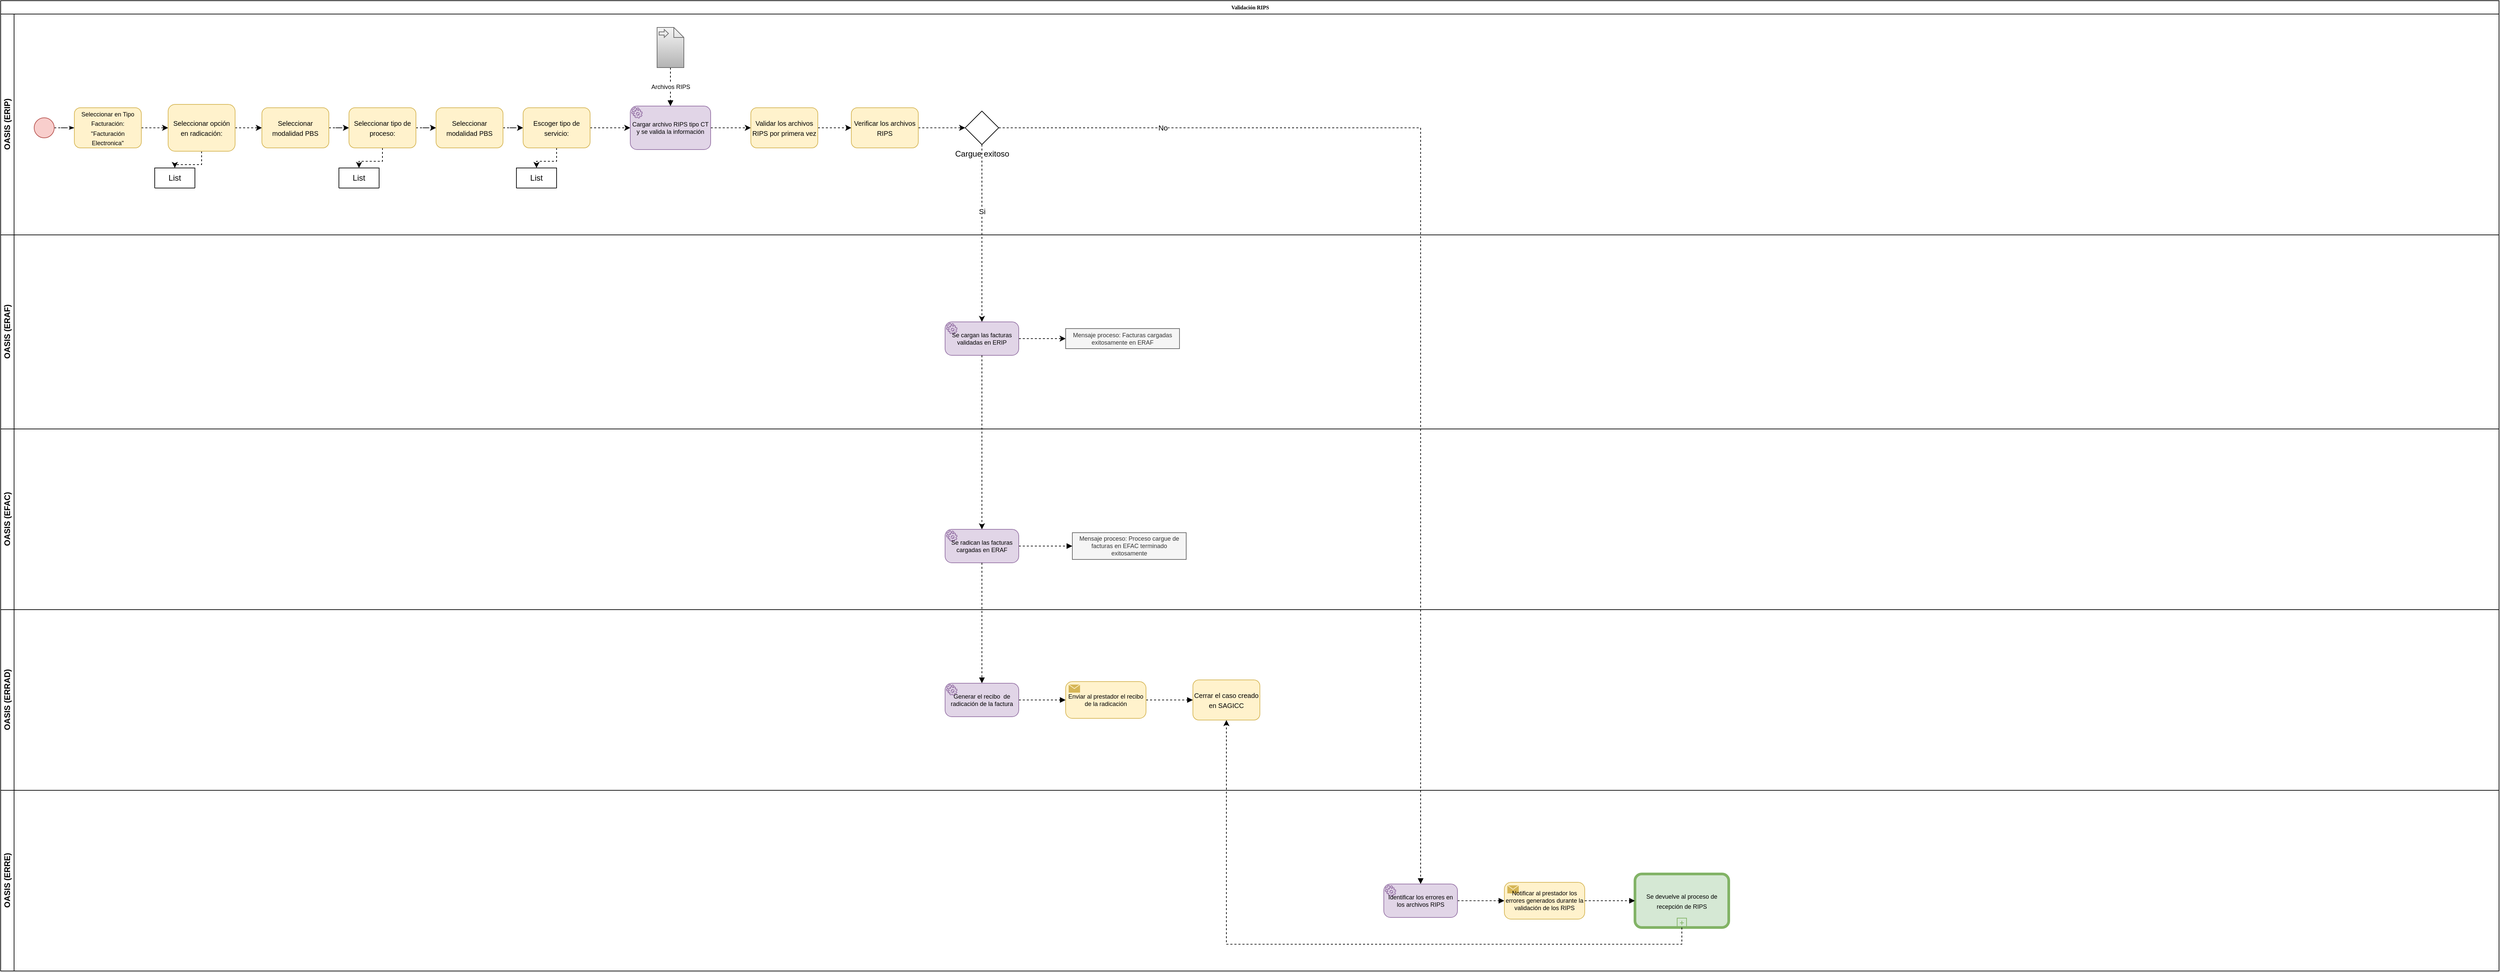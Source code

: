 <mxfile compressed="true" version="20.8.20" type="github"><diagram name="Validación de RIPS" id="c7488fd3-1785-93aa-aadb-54a6760d102a"><mxGraphModel dx="1387" dy="796" grid="1" gridSize="10" guides="1" tooltips="1" connect="1" arrows="1" fold="1" page="1" pageScale="1" pageWidth="4681" pageHeight="3300" background="none" math="0" shadow="0"><root><mxCell id="0"/><mxCell id="1" parent="0"/><mxCell id="2b4e8129b02d487f-1" value="Validación RIPS" style="swimlane;html=1;childLayout=stackLayout;horizontal=1;startSize=20;horizontalStack=0;rounded=0;shadow=0;labelBackgroundColor=none;strokeWidth=1;fontFamily=Verdana;fontSize=8;align=center;" parent="1" vertex="1"><mxGeometry x="10" y="10" width="3730" height="1450" as="geometry"/></mxCell><mxCell id="2b4e8129b02d487f-2" value="OASIS (ERIP)" style="swimlane;html=1;startSize=20;horizontal=0;" parent="2b4e8129b02d487f-1" vertex="1"><mxGeometry y="20" width="3730" height="330" as="geometry"/></mxCell><mxCell id="2b4e8129b02d487f-18" style="edgeStyle=orthogonalEdgeStyle;rounded=0;html=1;labelBackgroundColor=none;startArrow=none;startFill=0;startSize=5;endArrow=classicThin;endFill=1;endSize=5;jettySize=auto;orthogonalLoop=1;strokeWidth=1;fontFamily=Verdana;fontSize=8;dashed=1;exitX=1;exitY=0.5;exitDx=0;exitDy=0;" parent="2b4e8129b02d487f-2" source="2b4e8129b02d487f-5" target="2b4e8129b02d487f-6" edge="1"><mxGeometry relative="1" as="geometry"><mxPoint x="80" y="160" as="sourcePoint"/></mxGeometry></mxCell><mxCell id="2b4e8129b02d487f-5" value="" style="ellipse;whiteSpace=wrap;html=1;rounded=0;shadow=0;labelBackgroundColor=none;strokeWidth=1;fontFamily=Verdana;fontSize=8;align=center;fillColor=#f8cecc;strokeColor=#b85450;" parent="2b4e8129b02d487f-2" vertex="1"><mxGeometry x="50" y="155" width="30" height="30" as="geometry"/></mxCell><mxCell id="Vx50aO-jmptsuge46lNL-2" style="edgeStyle=orthogonalEdgeStyle;rounded=0;orthogonalLoop=1;jettySize=auto;html=1;dashed=1;fontFamily=Helvetica;fontSize=9;entryX=0;entryY=0.5;entryDx=0;entryDy=0;" parent="2b4e8129b02d487f-2" source="2b4e8129b02d487f-6" target="Vx50aO-jmptsuge46lNL-3" edge="1"><mxGeometry relative="1" as="geometry"><mxPoint x="270" y="160" as="targetPoint"/></mxGeometry></mxCell><mxCell id="2b4e8129b02d487f-6" value="&lt;font style=&quot;font-size: 9px;&quot;&gt;Seleccionar en Tipo Facturación:&lt;br style=&quot;&quot;&gt;&quot;Facturación Electronica&quot;&lt;/font&gt;" style="rounded=1;whiteSpace=wrap;html=1;shadow=0;labelBackgroundColor=none;strokeWidth=1;fontFamily=Helvetica;fontSize=12;align=center;fillColor=#fff2cc;strokeColor=#d6b656;" parent="2b4e8129b02d487f-2" vertex="1"><mxGeometry x="110" y="140" width="100" height="60" as="geometry"/></mxCell><mxCell id="Vx50aO-jmptsuge46lNL-5" style="edgeStyle=orthogonalEdgeStyle;rounded=0;orthogonalLoop=1;jettySize=auto;html=1;dashed=1;fontFamily=Helvetica;fontSize=9;startArrow=none;" parent="2b4e8129b02d487f-2" edge="1"><mxGeometry relative="1" as="geometry"><mxPoint x="380" y="275" as="targetPoint"/><mxPoint x="380" y="275" as="sourcePoint"/></mxGeometry></mxCell><mxCell id="Vx50aO-jmptsuge46lNL-16" style="edgeStyle=orthogonalEdgeStyle;rounded=0;orthogonalLoop=1;jettySize=auto;html=1;dashed=1;fontFamily=Helvetica;fontSize=9;" parent="2b4e8129b02d487f-2" source="Vx50aO-jmptsuge46lNL-3" target="Vx50aO-jmptsuge46lNL-11" edge="1"><mxGeometry relative="1" as="geometry"/></mxCell><mxCell id="Qf04M64RglZdBMEQzayg-21" style="edgeStyle=orthogonalEdgeStyle;rounded=0;orthogonalLoop=1;jettySize=auto;html=1;entryX=0.5;entryY=0;entryDx=0;entryDy=0;dashed=1;" parent="2b4e8129b02d487f-2" source="Vx50aO-jmptsuge46lNL-3" target="Qf04M64RglZdBMEQzayg-17" edge="1"><mxGeometry relative="1" as="geometry"/></mxCell><mxCell id="Vx50aO-jmptsuge46lNL-3" value="&lt;font size=&quot;1&quot;&gt;Seleccionar opción en radicación:&lt;br&gt;&lt;/font&gt;" style="rounded=1;whiteSpace=wrap;html=1;shadow=0;labelBackgroundColor=none;strokeWidth=1;fontFamily=Helvetica;fontSize=12;align=center;fillColor=#fff2cc;strokeColor=#d6b656;" parent="2b4e8129b02d487f-2" vertex="1"><mxGeometry x="250" y="135" width="100" height="70" as="geometry"/></mxCell><mxCell id="Qf04M64RglZdBMEQzayg-46" style="edgeStyle=orthogonalEdgeStyle;rounded=0;orthogonalLoop=1;jettySize=auto;html=1;dashed=1;" parent="2b4e8129b02d487f-2" source="Vx50aO-jmptsuge46lNL-6" target="Vx50aO-jmptsuge46lNL-8" edge="1"><mxGeometry relative="1" as="geometry"/></mxCell><mxCell id="Vx50aO-jmptsuge46lNL-6" value="&lt;font size=&quot;1&quot;&gt;Seleccionar modalidad PBS&lt;/font&gt;" style="rounded=1;whiteSpace=wrap;html=1;shadow=0;labelBackgroundColor=none;strokeWidth=1;fontFamily=Helvetica;fontSize=12;align=center;fillColor=#fff2cc;strokeColor=#d6b656;" parent="2b4e8129b02d487f-2" vertex="1"><mxGeometry x="650" y="140" width="100" height="60" as="geometry"/></mxCell><mxCell id="Qf04M64RglZdBMEQzayg-14" style="edgeStyle=orthogonalEdgeStyle;rounded=0;orthogonalLoop=1;jettySize=auto;html=1;entryX=0.5;entryY=0;entryDx=0;entryDy=0;dashed=1;" parent="2b4e8129b02d487f-2" source="Vx50aO-jmptsuge46lNL-8" target="Qf04M64RglZdBMEQzayg-1" edge="1"><mxGeometry relative="1" as="geometry"/></mxCell><mxCell id="Qf04M64RglZdBMEQzayg-50" style="edgeStyle=orthogonalEdgeStyle;rounded=0;orthogonalLoop=1;jettySize=auto;html=1;entryX=0;entryY=0.5;entryDx=0;entryDy=0;entryPerimeter=0;dashed=1;" parent="2b4e8129b02d487f-2" source="Vx50aO-jmptsuge46lNL-8" target="Vx50aO-jmptsuge46lNL-10" edge="1"><mxGeometry relative="1" as="geometry"/></mxCell><mxCell id="Vx50aO-jmptsuge46lNL-8" value="&lt;font size=&quot;1&quot;&gt;Escoger tipo de servicio:&lt;br&gt;&lt;/font&gt;&lt;blockquote style=&quot;margin: 0 0 0 40px; border: none; padding: 0px;&quot;&gt;&lt;/blockquote&gt;&lt;blockquote style=&quot;margin: 0 0 0 40px; border: none; padding: 0px;&quot;&gt;&lt;/blockquote&gt;&lt;blockquote style=&quot;margin: 0 0 0 40px; border: none; padding: 0px;&quot;&gt;&lt;/blockquote&gt;&lt;blockquote style=&quot;margin: 0 0 0 40px; border: none; padding: 0px;&quot;&gt;&lt;/blockquote&gt;&lt;blockquote style=&quot;margin: 0 0 0 40px; border: none; padding: 0px;&quot;&gt;&lt;/blockquote&gt;" style="rounded=1;whiteSpace=wrap;html=1;shadow=0;labelBackgroundColor=none;strokeWidth=1;fontFamily=Helvetica;fontSize=12;align=center;fillColor=#fff2cc;strokeColor=#d6b656;" parent="2b4e8129b02d487f-2" vertex="1"><mxGeometry x="780" y="140" width="100" height="60" as="geometry"/></mxCell><mxCell id="Qf04M64RglZdBMEQzayg-51" style="edgeStyle=orthogonalEdgeStyle;rounded=0;orthogonalLoop=1;jettySize=auto;html=1;entryX=0;entryY=0.5;entryDx=0;entryDy=0;dashed=1;" parent="2b4e8129b02d487f-2" source="Vx50aO-jmptsuge46lNL-10" target="Qf04M64RglZdBMEQzayg-36" edge="1"><mxGeometry relative="1" as="geometry"><mxPoint x="1100" y="170" as="targetPoint"/></mxGeometry></mxCell><mxCell id="Vx50aO-jmptsuge46lNL-10" value="Cargar archivo RIPS tipo CT y se valida la información" style="points=[[0.25,0,0],[0.5,0,0],[0.75,0,0],[1,0.25,0],[1,0.5,0],[1,0.75,0],[0.75,1,0],[0.5,1,0],[0.25,1,0],[0,0.75,0],[0,0.5,0],[0,0.25,0]];shape=mxgraph.bpmn.task;whiteSpace=wrap;rectStyle=rounded;size=10;html=1;taskMarker=service;fontFamily=Helvetica;fontSize=9;fillColor=#e1d5e7;strokeColor=#9673a6;" parent="2b4e8129b02d487f-2" vertex="1"><mxGeometry x="940" y="137.5" width="120" height="65" as="geometry"/></mxCell><mxCell id="Vx50aO-jmptsuge46lNL-17" style="edgeStyle=orthogonalEdgeStyle;rounded=0;orthogonalLoop=1;jettySize=auto;html=1;entryX=0;entryY=0.5;entryDx=0;entryDy=0;dashed=1;fontFamily=Helvetica;fontSize=9;" parent="2b4e8129b02d487f-2" source="Vx50aO-jmptsuge46lNL-11" target="Vx50aO-jmptsuge46lNL-27" edge="1"><mxGeometry relative="1" as="geometry"><mxPoint x="640" y="170" as="targetPoint"/></mxGeometry></mxCell><mxCell id="Vx50aO-jmptsuge46lNL-11" value="&lt;font size=&quot;1&quot;&gt;Seleccionar modalidad PBS&lt;/font&gt;" style="rounded=1;whiteSpace=wrap;html=1;shadow=0;labelBackgroundColor=none;strokeWidth=1;fontFamily=Helvetica;fontSize=12;align=center;fillColor=#fff2cc;strokeColor=#d6b656;" parent="2b4e8129b02d487f-2" vertex="1"><mxGeometry x="390" y="140" width="100" height="60" as="geometry"/></mxCell><mxCell id="Qf04M64RglZdBMEQzayg-30" style="edgeStyle=orthogonalEdgeStyle;rounded=0;orthogonalLoop=1;jettySize=auto;html=1;dashed=1;" parent="2b4e8129b02d487f-2" source="Vx50aO-jmptsuge46lNL-27" target="Qf04M64RglZdBMEQzayg-22" edge="1"><mxGeometry relative="1" as="geometry"/></mxCell><mxCell id="Qf04M64RglZdBMEQzayg-45" style="edgeStyle=orthogonalEdgeStyle;rounded=0;orthogonalLoop=1;jettySize=auto;html=1;exitX=1;exitY=0.5;exitDx=0;exitDy=0;dashed=1;" parent="2b4e8129b02d487f-2" source="Vx50aO-jmptsuge46lNL-27" target="Vx50aO-jmptsuge46lNL-6" edge="1"><mxGeometry relative="1" as="geometry"/></mxCell><mxCell id="Vx50aO-jmptsuge46lNL-27" value="&lt;font size=&quot;1&quot;&gt;Seleccionar tipo de proceso:&lt;/font&gt;" style="rounded=1;whiteSpace=wrap;html=1;shadow=0;labelBackgroundColor=none;strokeWidth=1;fontFamily=Helvetica;fontSize=12;align=center;fillColor=#fff2cc;strokeColor=#d6b656;" parent="2b4e8129b02d487f-2" vertex="1"><mxGeometry x="520" y="140" width="100" height="60" as="geometry"/></mxCell><mxCell id="Qf04M64RglZdBMEQzayg-1" value="List" style="swimlane;fontStyle=0;childLayout=stackLayout;horizontal=1;startSize=30;horizontalStack=0;resizeParent=1;resizeParentMax=0;resizeLast=0;collapsible=1;marginBottom=0;whiteSpace=wrap;html=1;" parent="2b4e8129b02d487f-2" vertex="1" collapsed="1"><mxGeometry x="770" y="230" width="60" height="30" as="geometry"><mxRectangle x="770" y="280" width="120" height="240" as="alternateBounds"/></mxGeometry></mxCell><mxCell id="Qf04M64RglZdBMEQzayg-2" value="Urgencias" style="text;strokeColor=none;fillColor=none;align=left;verticalAlign=middle;spacingLeft=4;spacingRight=4;overflow=hidden;points=[[0,0.5],[1,0.5]];portConstraint=eastwest;rotatable=0;whiteSpace=wrap;html=1;" parent="Qf04M64RglZdBMEQzayg-1" vertex="1"><mxGeometry y="30" width="120" height="30" as="geometry"/></mxCell><mxCell id="Qf04M64RglZdBMEQzayg-3" value="Hospitalización" style="text;strokeColor=none;fillColor=none;align=left;verticalAlign=middle;spacingLeft=4;spacingRight=4;overflow=hidden;points=[[0,0.5],[1,0.5]];portConstraint=eastwest;rotatable=0;whiteSpace=wrap;html=1;" parent="Qf04M64RglZdBMEQzayg-1" vertex="1"><mxGeometry y="60" width="120" height="30" as="geometry"/></mxCell><mxCell id="Qf04M64RglZdBMEQzayg-4" value="Ambulatorio" style="text;strokeColor=none;fillColor=none;align=left;verticalAlign=middle;spacingLeft=4;spacingRight=4;overflow=hidden;points=[[0,0.5],[1,0.5]];portConstraint=eastwest;rotatable=0;whiteSpace=wrap;html=1;" parent="Qf04M64RglZdBMEQzayg-1" vertex="1"><mxGeometry y="90" width="120" height="30" as="geometry"/></mxCell><mxCell id="Qf04M64RglZdBMEQzayg-13" value="UCI" style="text;strokeColor=none;fillColor=none;align=left;verticalAlign=middle;spacingLeft=4;spacingRight=4;overflow=hidden;points=[[0,0.5],[1,0.5]];portConstraint=eastwest;rotatable=0;whiteSpace=wrap;html=1;" parent="Qf04M64RglZdBMEQzayg-1" vertex="1"><mxGeometry y="120" width="120" height="30" as="geometry"/></mxCell><mxCell id="Qf04M64RglZdBMEQzayg-12" value="Unificada" style="text;strokeColor=none;fillColor=none;align=left;verticalAlign=middle;spacingLeft=4;spacingRight=4;overflow=hidden;points=[[0,0.5],[1,0.5]];portConstraint=eastwest;rotatable=0;whiteSpace=wrap;html=1;" parent="Qf04M64RglZdBMEQzayg-1" vertex="1"><mxGeometry y="150" width="120" height="30" as="geometry"/></mxCell><mxCell id="Qf04M64RglZdBMEQzayg-11" value="Domiciliario" style="text;strokeColor=none;fillColor=none;align=left;verticalAlign=middle;spacingLeft=4;spacingRight=4;overflow=hidden;points=[[0,0.5],[1,0.5]];portConstraint=eastwest;rotatable=0;whiteSpace=wrap;html=1;" parent="Qf04M64RglZdBMEQzayg-1" vertex="1"><mxGeometry y="180" width="120" height="30" as="geometry"/></mxCell><mxCell id="Qf04M64RglZdBMEQzayg-10" value="Canastas" style="text;strokeColor=none;fillColor=none;align=left;verticalAlign=middle;spacingLeft=4;spacingRight=4;overflow=hidden;points=[[0,0.5],[1,0.5]];portConstraint=eastwest;rotatable=0;whiteSpace=wrap;html=1;" parent="Qf04M64RglZdBMEQzayg-1" vertex="1"><mxGeometry y="210" width="120" height="30" as="geometry"/></mxCell><mxCell id="Qf04M64RglZdBMEQzayg-17" value="List" style="swimlane;fontStyle=0;childLayout=stackLayout;horizontal=1;startSize=30;horizontalStack=0;resizeParent=1;resizeParentMax=0;resizeLast=0;collapsible=1;marginBottom=0;whiteSpace=wrap;html=1;" parent="2b4e8129b02d487f-2" vertex="1" collapsed="1"><mxGeometry x="230" y="230" width="60" height="30" as="geometry"><mxRectangle x="230" y="280" width="140" height="120" as="alternateBounds"/></mxGeometry></mxCell><mxCell id="Qf04M64RglZdBMEQzayg-18" value="OFICINA NO VISADA" style="text;strokeColor=none;fillColor=none;align=left;verticalAlign=middle;spacingLeft=4;spacingRight=4;overflow=hidden;points=[[0,0.5],[1,0.5]];portConstraint=eastwest;rotatable=0;whiteSpace=wrap;html=1;" parent="Qf04M64RglZdBMEQzayg-17" vertex="1"><mxGeometry y="30" width="140" height="30" as="geometry"/></mxCell><mxCell id="Qf04M64RglZdBMEQzayg-19" value="OFICINA" style="text;strokeColor=none;fillColor=none;align=left;verticalAlign=middle;spacingLeft=4;spacingRight=4;overflow=hidden;points=[[0,0.5],[1,0.5]];portConstraint=eastwest;rotatable=0;whiteSpace=wrap;html=1;" parent="Qf04M64RglZdBMEQzayg-17" vertex="1"><mxGeometry y="60" width="140" height="30" as="geometry"/></mxCell><mxCell id="Qf04M64RglZdBMEQzayg-20" value="FACTURA NO VISADA" style="text;strokeColor=none;fillColor=none;align=left;verticalAlign=middle;spacingLeft=4;spacingRight=4;overflow=hidden;points=[[0,0.5],[1,0.5]];portConstraint=eastwest;rotatable=0;whiteSpace=wrap;html=1;" parent="Qf04M64RglZdBMEQzayg-17" vertex="1"><mxGeometry y="90" width="140" height="30" as="geometry"/></mxCell><mxCell id="Qf04M64RglZdBMEQzayg-22" value="List" style="swimlane;fontStyle=0;childLayout=stackLayout;horizontal=1;startSize=30;horizontalStack=0;resizeParent=1;resizeParentMax=0;resizeLast=0;collapsible=1;marginBottom=0;whiteSpace=wrap;html=1;" parent="2b4e8129b02d487f-2" vertex="1" collapsed="1"><mxGeometry x="505" y="230" width="60" height="30" as="geometry"><mxRectangle x="505" y="280" width="130" height="150" as="alternateBounds"/></mxGeometry></mxCell><mxCell id="Qf04M64RglZdBMEQzayg-23" value="PRIMERA VEZ" style="text;strokeColor=none;fillColor=none;align=left;verticalAlign=middle;spacingLeft=4;spacingRight=4;overflow=hidden;points=[[0,0.5],[1,0.5]];portConstraint=eastwest;rotatable=0;whiteSpace=wrap;html=1;" parent="Qf04M64RglZdBMEQzayg-22" vertex="1"><mxGeometry y="30" width="130" height="30" as="geometry"/></mxCell><mxCell id="Qf04M64RglZdBMEQzayg-24" value="VERIFICACIÓN" style="text;strokeColor=none;fillColor=none;align=left;verticalAlign=middle;spacingLeft=4;spacingRight=4;overflow=hidden;points=[[0,0.5],[1,0.5]];portConstraint=eastwest;rotatable=0;whiteSpace=wrap;html=1;" parent="Qf04M64RglZdBMEQzayg-22" vertex="1"><mxGeometry y="60" width="130" height="30" as="geometry"/></mxCell><mxCell id="Qf04M64RglZdBMEQzayg-25" value="DEVOLUCIÓN" style="text;strokeColor=none;fillColor=none;align=left;verticalAlign=middle;spacingLeft=4;spacingRight=4;overflow=hidden;points=[[0,0.5],[1,0.5]];portConstraint=eastwest;rotatable=0;whiteSpace=wrap;html=1;" parent="Qf04M64RglZdBMEQzayg-22" vertex="1"><mxGeometry y="90" width="130" height="30" as="geometry"/></mxCell><mxCell id="Qf04M64RglZdBMEQzayg-26" value="ANTICIPO" style="text;strokeColor=none;fillColor=none;align=left;verticalAlign=middle;spacingLeft=4;spacingRight=4;overflow=hidden;points=[[0,0.5],[1,0.5]];portConstraint=eastwest;rotatable=0;whiteSpace=wrap;html=1;" parent="Qf04M64RglZdBMEQzayg-22" vertex="1"><mxGeometry y="120" width="130" height="30" as="geometry"/></mxCell><mxCell id="2cUvuNb6GvdLBNsSZaEv-6" style="edgeStyle=orthogonalEdgeStyle;rounded=0;orthogonalLoop=1;jettySize=auto;html=1;dashed=1;strokeColor=default;startArrow=none;startFill=0;endArrow=classic;endFill=1;" edge="1" parent="2b4e8129b02d487f-2" source="Qf04M64RglZdBMEQzayg-36" target="Qf04M64RglZdBMEQzayg-43"><mxGeometry relative="1" as="geometry"/></mxCell><mxCell id="Qf04M64RglZdBMEQzayg-36" value="&lt;font size=&quot;1&quot;&gt;Validar los archivos RIPS por primera vez&lt;/font&gt;" style="rounded=1;whiteSpace=wrap;html=1;shadow=0;labelBackgroundColor=none;strokeWidth=1;fontFamily=Helvetica;fontSize=12;align=center;fillColor=#fff2cc;strokeColor=#d6b656;" parent="2b4e8129b02d487f-2" vertex="1"><mxGeometry x="1120" y="140" width="100" height="60" as="geometry"/></mxCell><mxCell id="2cUvuNb6GvdLBNsSZaEv-7" style="edgeStyle=orthogonalEdgeStyle;rounded=0;orthogonalLoop=1;jettySize=auto;html=1;dashed=1;strokeColor=default;startArrow=none;startFill=0;endArrow=classic;endFill=1;entryX=0;entryY=0.5;entryDx=0;entryDy=0;entryPerimeter=0;" edge="1" parent="2b4e8129b02d487f-2" source="Qf04M64RglZdBMEQzayg-43" target="Qf04M64RglZdBMEQzayg-53"><mxGeometry relative="1" as="geometry"><mxPoint x="1430" y="170" as="targetPoint"/></mxGeometry></mxCell><mxCell id="Qf04M64RglZdBMEQzayg-43" value="&lt;font size=&quot;1&quot;&gt;Verificar los archivos RIPS&lt;/font&gt;" style="rounded=1;whiteSpace=wrap;html=1;shadow=0;labelBackgroundColor=none;strokeWidth=1;fontFamily=Helvetica;fontSize=12;align=center;fillColor=#fff2cc;strokeColor=#d6b656;" parent="2b4e8129b02d487f-2" vertex="1"><mxGeometry x="1270" y="140" width="100" height="60" as="geometry"/></mxCell><mxCell id="Qf04M64RglZdBMEQzayg-53" value="Cargue exitoso" style="points=[[0.25,0.25,0],[0.5,0,0],[0.75,0.25,0],[1,0.5,0],[0.75,0.75,0],[0.5,1,0],[0.25,0.75,0],[0,0.5,0]];shape=mxgraph.bpmn.gateway2;html=1;verticalLabelPosition=bottom;labelBackgroundColor=#ffffff;verticalAlign=top;align=center;perimeter=rhombusPerimeter;outlineConnect=0;outline=none;symbol=none;" parent="2b4e8129b02d487f-2" vertex="1"><mxGeometry x="1440" y="145" width="50" height="50" as="geometry"/></mxCell><mxCell id="Qf04M64RglZdBMEQzayg-87" value="Archivos RIPS" style="edgeStyle=orthogonalEdgeStyle;rounded=0;orthogonalLoop=1;jettySize=auto;html=1;dashed=1;fontSize=9;endArrow=block;endFill=1;" parent="2b4e8129b02d487f-2" source="Qf04M64RglZdBMEQzayg-86" target="Vx50aO-jmptsuge46lNL-10" edge="1"><mxGeometry relative="1" as="geometry"/></mxCell><mxCell id="Qf04M64RglZdBMEQzayg-86" value="" style="shape=mxgraph.bpmn.data;labelPosition=center;verticalLabelPosition=bottom;align=center;verticalAlign=top;whiteSpace=wrap;size=15;html=1;bpmnTransferType=input;fontSize=9;fillColor=#f5f5f5;gradientColor=#b3b3b3;strokeColor=#666666;" parent="2b4e8129b02d487f-2" vertex="1"><mxGeometry x="980" y="20" width="40" height="60" as="geometry"/></mxCell><mxCell id="Qf04M64RglZdBMEQzayg-54" style="edgeStyle=orthogonalEdgeStyle;rounded=0;orthogonalLoop=1;jettySize=auto;html=1;dashed=1;" parent="2b4e8129b02d487f-1" source="Qf04M64RglZdBMEQzayg-53" target="Vx50aO-jmptsuge46lNL-38" edge="1"><mxGeometry relative="1" as="geometry"><mxPoint x="1485" y="460" as="targetPoint"/></mxGeometry></mxCell><mxCell id="Qf04M64RglZdBMEQzayg-56" value="Si" style="edgeLabel;html=1;align=center;verticalAlign=middle;resizable=0;points=[];" parent="Qf04M64RglZdBMEQzayg-54" vertex="1" connectable="0"><mxGeometry x="-0.248" y="3" relative="1" as="geometry"><mxPoint x="-3" as="offset"/></mxGeometry></mxCell><mxCell id="Vx50aO-jmptsuge46lNL-34" value="&lt;font style=&quot;font-size: 12px;&quot;&gt;OASIS (ERAF)&lt;/font&gt;" style="swimlane;startSize=20;horizontal=0;html=1;fontFamily=Helvetica;fontSize=9;" parent="2b4e8129b02d487f-1" vertex="1"><mxGeometry y="350" width="3730" height="290" as="geometry"/></mxCell><mxCell id="2cUvuNb6GvdLBNsSZaEv-9" style="edgeStyle=orthogonalEdgeStyle;rounded=0;orthogonalLoop=1;jettySize=auto;html=1;dashed=1;strokeColor=default;startArrow=none;startFill=0;endArrow=classic;endFill=1;" edge="1" parent="Vx50aO-jmptsuge46lNL-34" source="Vx50aO-jmptsuge46lNL-38" target="Vx50aO-jmptsuge46lNL-54"><mxGeometry relative="1" as="geometry"/></mxCell><mxCell id="Vx50aO-jmptsuge46lNL-38" value="Se cargan las facturas validadas en ERIP" style="points=[[0.25,0,0],[0.5,0,0],[0.75,0,0],[1,0.25,0],[1,0.5,0],[1,0.75,0],[0.75,1,0],[0.5,1,0],[0.25,1,0],[0,0.75,0],[0,0.5,0],[0,0.25,0]];shape=mxgraph.bpmn.task;whiteSpace=wrap;rectStyle=rounded;size=10;html=1;taskMarker=service;fontFamily=Helvetica;fontSize=9;fillColor=#e1d5e7;strokeColor=#9673a6;" parent="Vx50aO-jmptsuge46lNL-34" vertex="1"><mxGeometry x="1410" y="130" width="110" height="50" as="geometry"/></mxCell><mxCell id="Vx50aO-jmptsuge46lNL-54" value="Mensaje proceso: Facturas cargadas exitosamente en ERAF" style="text;html=1;align=center;verticalAlign=middle;whiteSpace=wrap;rounded=0;fontSize=9;fontFamily=Helvetica;fillColor=#f5f5f5;fontColor=#333333;strokeColor=#666666;" parent="Vx50aO-jmptsuge46lNL-34" vertex="1"><mxGeometry x="1590" y="140" width="170" height="30" as="geometry"/></mxCell><mxCell id="Vx50aO-jmptsuge46lNL-35" value="&lt;font style=&quot;font-size: 12px;&quot;&gt;OASIS (EFAC)&lt;/font&gt;" style="swimlane;startSize=20;horizontal=0;html=1;fontFamily=Helvetica;fontSize=9;" parent="2b4e8129b02d487f-1" vertex="1"><mxGeometry y="640" width="3730" height="270" as="geometry"/></mxCell><mxCell id="Qf04M64RglZdBMEQzayg-66" style="edgeStyle=orthogonalEdgeStyle;rounded=0;orthogonalLoop=1;jettySize=auto;html=1;dashed=1;fontSize=9;endArrow=block;endFill=1;" parent="Vx50aO-jmptsuge46lNL-35" source="Qf04M64RglZdBMEQzayg-60" target="Qf04M64RglZdBMEQzayg-65" edge="1"><mxGeometry relative="1" as="geometry"/></mxCell><mxCell id="Qf04M64RglZdBMEQzayg-60" value="Se radican las facturas cargadas en ERAF" style="points=[[0.25,0,0],[0.5,0,0],[0.75,0,0],[1,0.25,0],[1,0.5,0],[1,0.75,0],[0.75,1,0],[0.5,1,0],[0.25,1,0],[0,0.75,0],[0,0.5,0],[0,0.25,0]];shape=mxgraph.bpmn.task;whiteSpace=wrap;rectStyle=rounded;size=10;html=1;taskMarker=service;fontFamily=Helvetica;fontSize=9;fillColor=#e1d5e7;strokeColor=#9673a6;" parent="Vx50aO-jmptsuge46lNL-35" vertex="1"><mxGeometry x="1410" y="150" width="110" height="50" as="geometry"/></mxCell><mxCell id="Qf04M64RglZdBMEQzayg-65" value="Mensaje proceso: Proceso cargue de facturas en EFAC terminado exitosamente" style="text;html=1;align=center;verticalAlign=middle;whiteSpace=wrap;rounded=0;fontSize=9;fontFamily=Helvetica;fillColor=#f5f5f5;fontColor=#333333;strokeColor=#666666;" parent="Vx50aO-jmptsuge46lNL-35" vertex="1"><mxGeometry x="1600" y="155" width="170" height="40" as="geometry"/></mxCell><mxCell id="2cUvuNb6GvdLBNsSZaEv-8" style="edgeStyle=orthogonalEdgeStyle;rounded=0;orthogonalLoop=1;jettySize=auto;html=1;dashed=1;strokeColor=default;startArrow=none;startFill=0;endArrow=classic;endFill=1;" edge="1" parent="2b4e8129b02d487f-1" source="Vx50aO-jmptsuge46lNL-38" target="Qf04M64RglZdBMEQzayg-60"><mxGeometry relative="1" as="geometry"/></mxCell><mxCell id="Qf04M64RglZdBMEQzayg-94" style="edgeStyle=orthogonalEdgeStyle;rounded=0;orthogonalLoop=1;jettySize=auto;html=1;dashed=1;fontSize=9;endArrow=block;endFill=1;entryX=0.5;entryY=0;entryDx=0;entryDy=0;entryPerimeter=0;" parent="2b4e8129b02d487f-1" source="Qf04M64RglZdBMEQzayg-53" target="Qf04M64RglZdBMEQzayg-82" edge="1"><mxGeometry relative="1" as="geometry"><mxPoint x="2125" y="1530" as="targetPoint"/></mxGeometry></mxCell><mxCell id="2cUvuNb6GvdLBNsSZaEv-5" value="No" style="edgeLabel;html=1;align=center;verticalAlign=middle;resizable=0;points=[];" vertex="1" connectable="0" parent="Qf04M64RglZdBMEQzayg-94"><mxGeometry x="-0.722" relative="1" as="geometry"><mxPoint as="offset"/></mxGeometry></mxCell><mxCell id="Qf04M64RglZdBMEQzayg-71" style="edgeStyle=orthogonalEdgeStyle;rounded=0;orthogonalLoop=1;jettySize=auto;html=1;dashed=1;fontSize=9;endArrow=block;endFill=1;entryX=0.5;entryY=0;entryDx=0;entryDy=0;entryPerimeter=0;" parent="2b4e8129b02d487f-1" source="Qf04M64RglZdBMEQzayg-60" target="Qf04M64RglZdBMEQzayg-69" edge="1"><mxGeometry relative="1" as="geometry"><mxPoint x="1665" y="900" as="targetPoint"/></mxGeometry></mxCell><mxCell id="Qf04M64RglZdBMEQzayg-67" value="&lt;font style=&quot;font-size: 12px;&quot;&gt;OASIS (ERRAD)&lt;/font&gt;" style="swimlane;startSize=20;horizontal=0;html=1;fontFamily=Helvetica;fontSize=9;" parent="2b4e8129b02d487f-1" vertex="1"><mxGeometry y="910" width="3730" height="270" as="geometry"/></mxCell><mxCell id="Qf04M64RglZdBMEQzayg-75" style="edgeStyle=orthogonalEdgeStyle;rounded=0;orthogonalLoop=1;jettySize=auto;html=1;entryX=0;entryY=0.5;entryDx=0;entryDy=0;entryPerimeter=0;dashed=1;fontSize=9;endArrow=block;endFill=1;" parent="Qf04M64RglZdBMEQzayg-67" source="Qf04M64RglZdBMEQzayg-69" target="Qf04M64RglZdBMEQzayg-74" edge="1"><mxGeometry relative="1" as="geometry"/></mxCell><mxCell id="Qf04M64RglZdBMEQzayg-69" value="Generar el recibo&amp;nbsp; de radicación de la factura" style="points=[[0.25,0,0],[0.5,0,0],[0.75,0,0],[1,0.25,0],[1,0.5,0],[1,0.75,0],[0.75,1,0],[0.5,1,0],[0.25,1,0],[0,0.75,0],[0,0.5,0],[0,0.25,0]];shape=mxgraph.bpmn.task;whiteSpace=wrap;rectStyle=rounded;size=10;html=1;taskMarker=service;fontFamily=Helvetica;fontSize=9;fillColor=#e1d5e7;strokeColor=#9673a6;" parent="Qf04M64RglZdBMEQzayg-67" vertex="1"><mxGeometry x="1410" y="110" width="110" height="50" as="geometry"/></mxCell><mxCell id="Qf04M64RglZdBMEQzayg-78" style="edgeStyle=orthogonalEdgeStyle;rounded=0;orthogonalLoop=1;jettySize=auto;html=1;dashed=1;fontSize=9;endArrow=block;endFill=1;entryX=0;entryY=0.5;entryDx=0;entryDy=0;" parent="Qf04M64RglZdBMEQzayg-67" source="Qf04M64RglZdBMEQzayg-74" target="Qf04M64RglZdBMEQzayg-79" edge="1"><mxGeometry relative="1" as="geometry"><mxPoint x="2005" y="185" as="targetPoint"/></mxGeometry></mxCell><mxCell id="Qf04M64RglZdBMEQzayg-74" value="Enviar al prestador el recibo de la radicación" style="points=[[0.25,0,0],[0.5,0,0],[0.75,0,0],[1,0.25,0],[1,0.5,0],[1,0.75,0],[0.75,1,0],[0.5,1,0],[0.25,1,0],[0,0.75,0],[0,0.5,0],[0,0.25,0]];shape=mxgraph.bpmn.task;whiteSpace=wrap;rectStyle=rounded;size=10;html=1;taskMarker=send;fontSize=9;fillColor=#fff2cc;strokeColor=#d6b656;" parent="Qf04M64RglZdBMEQzayg-67" vertex="1"><mxGeometry x="1590" y="107.5" width="120" height="55" as="geometry"/></mxCell><mxCell id="Qf04M64RglZdBMEQzayg-79" value="&lt;font size=&quot;1&quot;&gt;Cerrar el caso creado en SAGICC&lt;/font&gt;" style="rounded=1;whiteSpace=wrap;html=1;shadow=0;labelBackgroundColor=none;strokeWidth=1;fontFamily=Helvetica;fontSize=12;align=center;fillColor=#fff2cc;strokeColor=#d6b656;" parent="Qf04M64RglZdBMEQzayg-67" vertex="1"><mxGeometry x="1780" y="105" width="100" height="60" as="geometry"/></mxCell><mxCell id="Qf04M64RglZdBMEQzayg-80" value="&lt;font style=&quot;font-size: 12px;&quot;&gt;OASIS (ERRE)&lt;/font&gt;" style="swimlane;startSize=20;horizontal=0;html=1;fontFamily=Helvetica;fontSize=9;" parent="2b4e8129b02d487f-1" vertex="1"><mxGeometry y="1180" width="3730" height="270" as="geometry"/></mxCell><mxCell id="Qf04M64RglZdBMEQzayg-81" style="edgeStyle=orthogonalEdgeStyle;rounded=0;orthogonalLoop=1;jettySize=auto;html=1;entryX=0;entryY=0.5;entryDx=0;entryDy=0;entryPerimeter=0;dashed=1;fontSize=9;endArrow=block;endFill=1;" parent="Qf04M64RglZdBMEQzayg-80" source="Qf04M64RglZdBMEQzayg-82" target="Qf04M64RglZdBMEQzayg-84" edge="1"><mxGeometry relative="1" as="geometry"/></mxCell><mxCell id="Qf04M64RglZdBMEQzayg-82" value="Identificar los errores en los archivos RIPS" style="points=[[0.25,0,0],[0.5,0,0],[0.75,0,0],[1,0.25,0],[1,0.5,0],[1,0.75,0],[0.75,1,0],[0.5,1,0],[0.25,1,0],[0,0.75,0],[0,0.5,0],[0,0.25,0]];shape=mxgraph.bpmn.task;whiteSpace=wrap;rectStyle=rounded;size=10;html=1;taskMarker=service;fontFamily=Helvetica;fontSize=9;fillColor=#e1d5e7;strokeColor=#9673a6;" parent="Qf04M64RglZdBMEQzayg-80" vertex="1"><mxGeometry x="2065" y="140" width="110" height="50" as="geometry"/></mxCell><mxCell id="Qf04M64RglZdBMEQzayg-84" value="Notificar al prestador los errores generados durante la validación de los RIPS" style="points=[[0.25,0,0],[0.5,0,0],[0.75,0,0],[1,0.25,0],[1,0.5,0],[1,0.75,0],[0.75,1,0],[0.5,1,0],[0.25,1,0],[0,0.75,0],[0,0.5,0],[0,0.25,0]];shape=mxgraph.bpmn.task;whiteSpace=wrap;rectStyle=rounded;size=10;html=1;taskMarker=send;fontSize=9;fillColor=#fff2cc;strokeColor=#d6b656;" parent="Qf04M64RglZdBMEQzayg-80" vertex="1"><mxGeometry x="2245" y="137.5" width="120" height="55" as="geometry"/></mxCell><UserObject label="&lt;font style=&quot;font-size: 9px;&quot;&gt;Se devuelve al proceso de recepción de RIPS&lt;/font&gt;" link="https://app.diagrams.net/#Hkevinjporto%2FDiagramas-de-procesos%2Fmain%2FDiagrama_recepci%C3%B3n_RIPS" id="Qf04M64RglZdBMEQzayg-58"><mxCell style="points=[[0.25,0,0],[0.5,0,0],[0.75,0,0],[1,0.25,0],[1,0.5,0],[1,0.75,0],[0.75,1,0],[0.5,1,0],[0.25,1,0],[0,0.75,0],[0,0.5,0],[0,0.25,0]];shape=mxgraph.bpmn.task;whiteSpace=wrap;rectStyle=rounded;size=10;html=1;bpmnShapeType=call;isLoopSub=1;fillColor=#d5e8d4;strokeColor=#82b366;" parent="Qf04M64RglZdBMEQzayg-80" vertex="1"><mxGeometry x="2440" y="125" width="140" height="80" as="geometry"/></mxCell></UserObject><mxCell id="Qf04M64RglZdBMEQzayg-95" style="edgeStyle=orthogonalEdgeStyle;rounded=0;orthogonalLoop=1;jettySize=auto;html=1;entryX=0;entryY=0.5;entryDx=0;entryDy=0;entryPerimeter=0;dashed=1;fontSize=9;endArrow=block;endFill=1;" parent="Qf04M64RglZdBMEQzayg-80" source="Qf04M64RglZdBMEQzayg-84" target="Qf04M64RglZdBMEQzayg-58" edge="1"><mxGeometry relative="1" as="geometry"><Array as="points"/></mxGeometry></mxCell><mxCell id="2cUvuNb6GvdLBNsSZaEv-10" style="edgeStyle=orthogonalEdgeStyle;rounded=0;orthogonalLoop=1;jettySize=auto;html=1;entryX=0.5;entryY=1;entryDx=0;entryDy=0;dashed=1;strokeColor=default;startArrow=none;startFill=0;endArrow=classic;endFill=1;" edge="1" parent="2b4e8129b02d487f-1" source="Qf04M64RglZdBMEQzayg-58" target="Qf04M64RglZdBMEQzayg-79"><mxGeometry relative="1" as="geometry"><Array as="points"><mxPoint x="2510" y="1410"/><mxPoint x="1830" y="1410"/></Array></mxGeometry></mxCell></root></mxGraphModel></diagram></mxfile>
